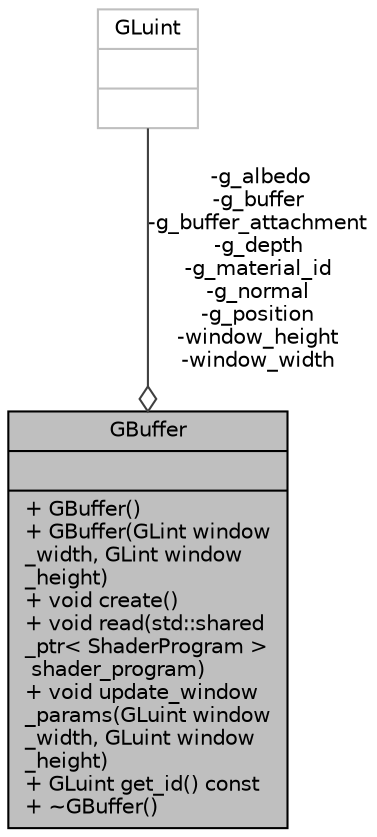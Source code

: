 digraph "GBuffer"
{
 // INTERACTIVE_SVG=YES
 // LATEX_PDF_SIZE
  bgcolor="transparent";
  edge [fontname="Helvetica",fontsize="10",labelfontname="Helvetica",labelfontsize="10"];
  node [fontname="Helvetica",fontsize="10",shape=record];
  Node1 [label="{GBuffer\n||+  GBuffer()\l+  GBuffer(GLint window\l_width, GLint window\l_height)\l+ void create()\l+ void read(std::shared\l_ptr\< ShaderProgram \>\l shader_program)\l+ void update_window\l_params(GLuint window\l_width, GLuint window\l_height)\l+ GLuint get_id() const\l+  ~GBuffer()\l}",height=0.2,width=0.4,color="black", fillcolor="grey75", style="filled", fontcolor="black",tooltip=" "];
  Node2 -> Node1 [color="grey25",fontsize="10",style="solid",label=" -g_albedo\n-g_buffer\n-g_buffer_attachment\n-g_depth\n-g_material_id\n-g_normal\n-g_position\n-window_height\n-window_width" ,arrowhead="odiamond",fontname="Helvetica"];
  Node2 [label="{GLuint\n||}",height=0.2,width=0.4,color="grey75",tooltip=" "];
}
